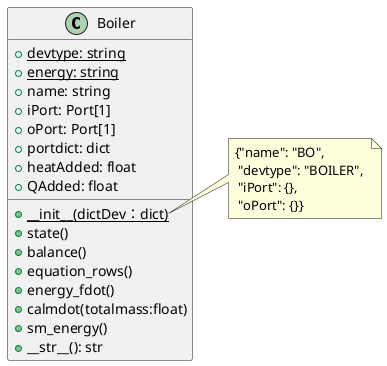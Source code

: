 @startuml
class Boiler{
    + {static} devtype: string 
    + {static} energy: string
    + name: string 
    + iPort: Port[1]
    + oPort: Port[1]
    + portdict: dict
    + heatAdded: float  
    + QAdded: float 
    + {static} __init__(dictDev：dict)
    + state()
    + balance()
    + equation_rows()
    + energy_fdot()
    + calmdot(totalmass:float)
    + sm_energy()
    +__str__(): str
}
note right of Boiler::__init__
    {"name": "BO",
     "devtype": "BOILER", 
     "iPort": {},
     "oPort": {}}
end note

@enduml